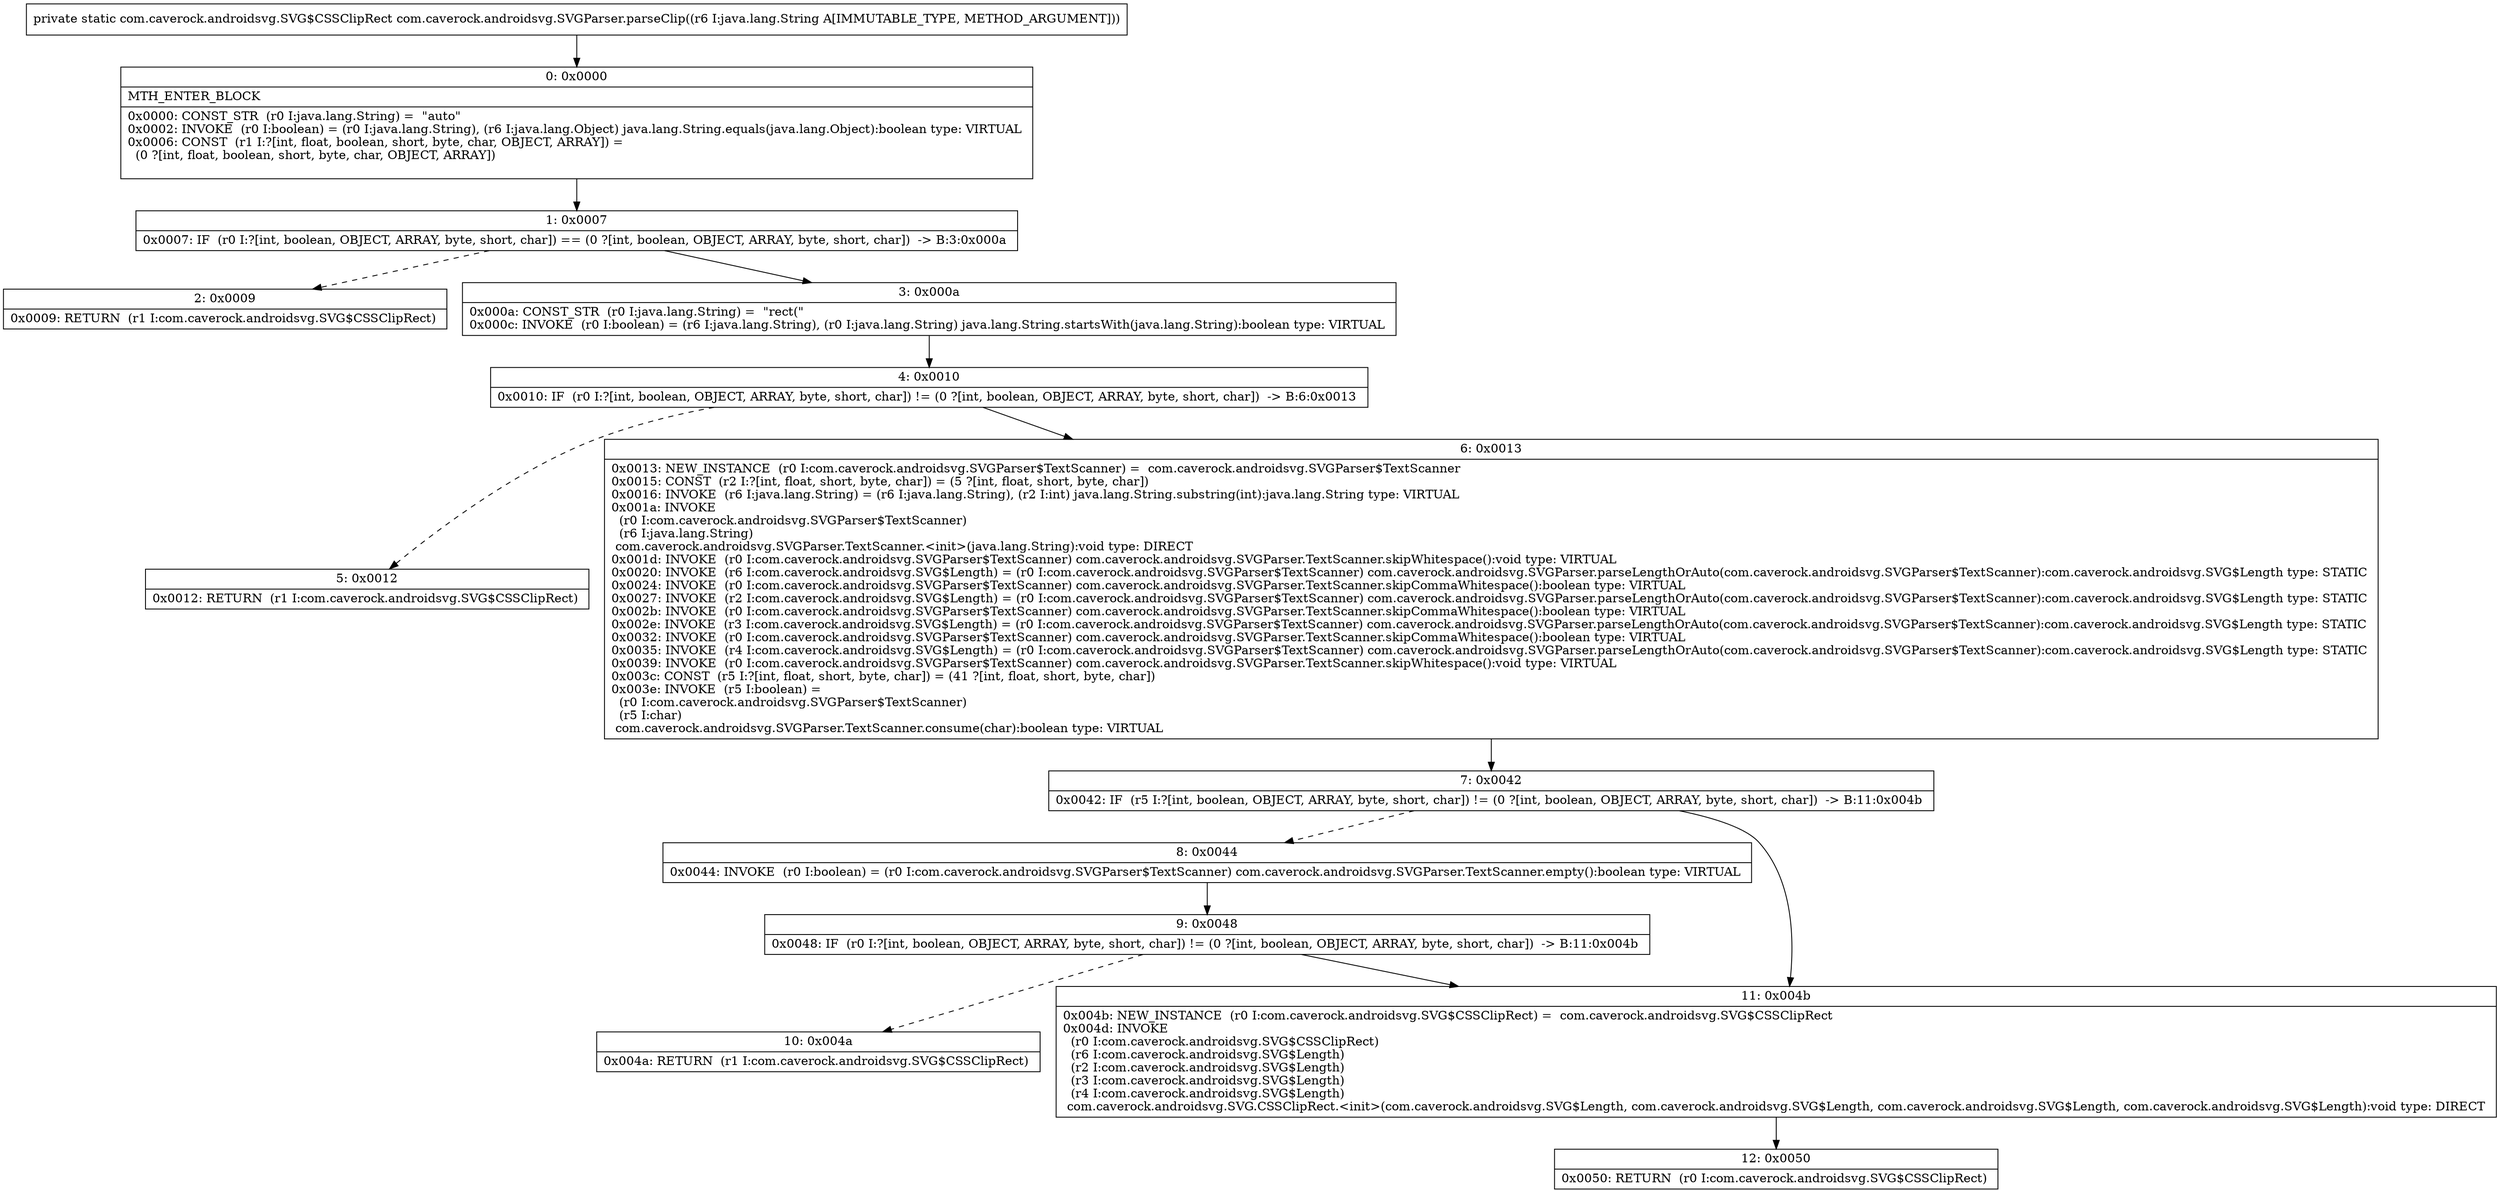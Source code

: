 digraph "CFG forcom.caverock.androidsvg.SVGParser.parseClip(Ljava\/lang\/String;)Lcom\/caverock\/androidsvg\/SVG$CSSClipRect;" {
Node_0 [shape=record,label="{0\:\ 0x0000|MTH_ENTER_BLOCK\l|0x0000: CONST_STR  (r0 I:java.lang.String) =  \"auto\" \l0x0002: INVOKE  (r0 I:boolean) = (r0 I:java.lang.String), (r6 I:java.lang.Object) java.lang.String.equals(java.lang.Object):boolean type: VIRTUAL \l0x0006: CONST  (r1 I:?[int, float, boolean, short, byte, char, OBJECT, ARRAY]) = \l  (0 ?[int, float, boolean, short, byte, char, OBJECT, ARRAY])\l \l}"];
Node_1 [shape=record,label="{1\:\ 0x0007|0x0007: IF  (r0 I:?[int, boolean, OBJECT, ARRAY, byte, short, char]) == (0 ?[int, boolean, OBJECT, ARRAY, byte, short, char])  \-\> B:3:0x000a \l}"];
Node_2 [shape=record,label="{2\:\ 0x0009|0x0009: RETURN  (r1 I:com.caverock.androidsvg.SVG$CSSClipRect) \l}"];
Node_3 [shape=record,label="{3\:\ 0x000a|0x000a: CONST_STR  (r0 I:java.lang.String) =  \"rect(\" \l0x000c: INVOKE  (r0 I:boolean) = (r6 I:java.lang.String), (r0 I:java.lang.String) java.lang.String.startsWith(java.lang.String):boolean type: VIRTUAL \l}"];
Node_4 [shape=record,label="{4\:\ 0x0010|0x0010: IF  (r0 I:?[int, boolean, OBJECT, ARRAY, byte, short, char]) != (0 ?[int, boolean, OBJECT, ARRAY, byte, short, char])  \-\> B:6:0x0013 \l}"];
Node_5 [shape=record,label="{5\:\ 0x0012|0x0012: RETURN  (r1 I:com.caverock.androidsvg.SVG$CSSClipRect) \l}"];
Node_6 [shape=record,label="{6\:\ 0x0013|0x0013: NEW_INSTANCE  (r0 I:com.caverock.androidsvg.SVGParser$TextScanner) =  com.caverock.androidsvg.SVGParser$TextScanner \l0x0015: CONST  (r2 I:?[int, float, short, byte, char]) = (5 ?[int, float, short, byte, char]) \l0x0016: INVOKE  (r6 I:java.lang.String) = (r6 I:java.lang.String), (r2 I:int) java.lang.String.substring(int):java.lang.String type: VIRTUAL \l0x001a: INVOKE  \l  (r0 I:com.caverock.androidsvg.SVGParser$TextScanner)\l  (r6 I:java.lang.String)\l com.caverock.androidsvg.SVGParser.TextScanner.\<init\>(java.lang.String):void type: DIRECT \l0x001d: INVOKE  (r0 I:com.caverock.androidsvg.SVGParser$TextScanner) com.caverock.androidsvg.SVGParser.TextScanner.skipWhitespace():void type: VIRTUAL \l0x0020: INVOKE  (r6 I:com.caverock.androidsvg.SVG$Length) = (r0 I:com.caverock.androidsvg.SVGParser$TextScanner) com.caverock.androidsvg.SVGParser.parseLengthOrAuto(com.caverock.androidsvg.SVGParser$TextScanner):com.caverock.androidsvg.SVG$Length type: STATIC \l0x0024: INVOKE  (r0 I:com.caverock.androidsvg.SVGParser$TextScanner) com.caverock.androidsvg.SVGParser.TextScanner.skipCommaWhitespace():boolean type: VIRTUAL \l0x0027: INVOKE  (r2 I:com.caverock.androidsvg.SVG$Length) = (r0 I:com.caverock.androidsvg.SVGParser$TextScanner) com.caverock.androidsvg.SVGParser.parseLengthOrAuto(com.caverock.androidsvg.SVGParser$TextScanner):com.caverock.androidsvg.SVG$Length type: STATIC \l0x002b: INVOKE  (r0 I:com.caverock.androidsvg.SVGParser$TextScanner) com.caverock.androidsvg.SVGParser.TextScanner.skipCommaWhitespace():boolean type: VIRTUAL \l0x002e: INVOKE  (r3 I:com.caverock.androidsvg.SVG$Length) = (r0 I:com.caverock.androidsvg.SVGParser$TextScanner) com.caverock.androidsvg.SVGParser.parseLengthOrAuto(com.caverock.androidsvg.SVGParser$TextScanner):com.caverock.androidsvg.SVG$Length type: STATIC \l0x0032: INVOKE  (r0 I:com.caverock.androidsvg.SVGParser$TextScanner) com.caverock.androidsvg.SVGParser.TextScanner.skipCommaWhitespace():boolean type: VIRTUAL \l0x0035: INVOKE  (r4 I:com.caverock.androidsvg.SVG$Length) = (r0 I:com.caverock.androidsvg.SVGParser$TextScanner) com.caverock.androidsvg.SVGParser.parseLengthOrAuto(com.caverock.androidsvg.SVGParser$TextScanner):com.caverock.androidsvg.SVG$Length type: STATIC \l0x0039: INVOKE  (r0 I:com.caverock.androidsvg.SVGParser$TextScanner) com.caverock.androidsvg.SVGParser.TextScanner.skipWhitespace():void type: VIRTUAL \l0x003c: CONST  (r5 I:?[int, float, short, byte, char]) = (41 ?[int, float, short, byte, char]) \l0x003e: INVOKE  (r5 I:boolean) = \l  (r0 I:com.caverock.androidsvg.SVGParser$TextScanner)\l  (r5 I:char)\l com.caverock.androidsvg.SVGParser.TextScanner.consume(char):boolean type: VIRTUAL \l}"];
Node_7 [shape=record,label="{7\:\ 0x0042|0x0042: IF  (r5 I:?[int, boolean, OBJECT, ARRAY, byte, short, char]) != (0 ?[int, boolean, OBJECT, ARRAY, byte, short, char])  \-\> B:11:0x004b \l}"];
Node_8 [shape=record,label="{8\:\ 0x0044|0x0044: INVOKE  (r0 I:boolean) = (r0 I:com.caverock.androidsvg.SVGParser$TextScanner) com.caverock.androidsvg.SVGParser.TextScanner.empty():boolean type: VIRTUAL \l}"];
Node_9 [shape=record,label="{9\:\ 0x0048|0x0048: IF  (r0 I:?[int, boolean, OBJECT, ARRAY, byte, short, char]) != (0 ?[int, boolean, OBJECT, ARRAY, byte, short, char])  \-\> B:11:0x004b \l}"];
Node_10 [shape=record,label="{10\:\ 0x004a|0x004a: RETURN  (r1 I:com.caverock.androidsvg.SVG$CSSClipRect) \l}"];
Node_11 [shape=record,label="{11\:\ 0x004b|0x004b: NEW_INSTANCE  (r0 I:com.caverock.androidsvg.SVG$CSSClipRect) =  com.caverock.androidsvg.SVG$CSSClipRect \l0x004d: INVOKE  \l  (r0 I:com.caverock.androidsvg.SVG$CSSClipRect)\l  (r6 I:com.caverock.androidsvg.SVG$Length)\l  (r2 I:com.caverock.androidsvg.SVG$Length)\l  (r3 I:com.caverock.androidsvg.SVG$Length)\l  (r4 I:com.caverock.androidsvg.SVG$Length)\l com.caverock.androidsvg.SVG.CSSClipRect.\<init\>(com.caverock.androidsvg.SVG$Length, com.caverock.androidsvg.SVG$Length, com.caverock.androidsvg.SVG$Length, com.caverock.androidsvg.SVG$Length):void type: DIRECT \l}"];
Node_12 [shape=record,label="{12\:\ 0x0050|0x0050: RETURN  (r0 I:com.caverock.androidsvg.SVG$CSSClipRect) \l}"];
MethodNode[shape=record,label="{private static com.caverock.androidsvg.SVG$CSSClipRect com.caverock.androidsvg.SVGParser.parseClip((r6 I:java.lang.String A[IMMUTABLE_TYPE, METHOD_ARGUMENT])) }"];
MethodNode -> Node_0;
Node_0 -> Node_1;
Node_1 -> Node_2[style=dashed];
Node_1 -> Node_3;
Node_3 -> Node_4;
Node_4 -> Node_5[style=dashed];
Node_4 -> Node_6;
Node_6 -> Node_7;
Node_7 -> Node_8[style=dashed];
Node_7 -> Node_11;
Node_8 -> Node_9;
Node_9 -> Node_10[style=dashed];
Node_9 -> Node_11;
Node_11 -> Node_12;
}

